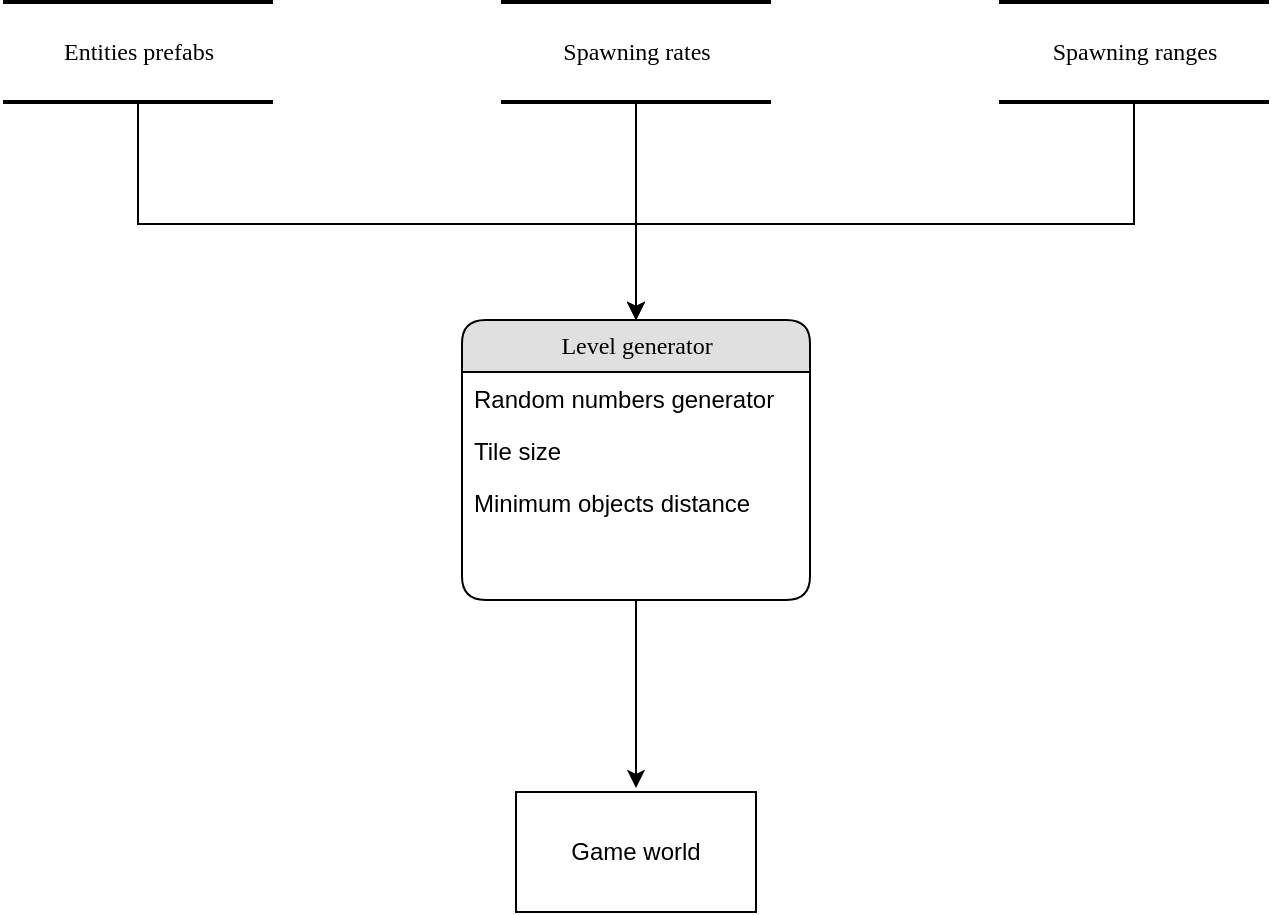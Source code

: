<mxfile version="12.3.2" type="device" pages="1"><diagram name="Page-1" id="b520641d-4fe3-3701-9064-5fc419738815"><mxGraphModel dx="1088" dy="837" grid="0" gridSize="10" guides="1" tooltips="1" connect="1" arrows="1" fold="1" page="1" pageScale="1" pageWidth="1100" pageHeight="850" background="#ffffff" math="0" shadow="0"><root><mxCell id="0"/><mxCell id="1" parent="0"/><mxCell id="srq2mTLetENKB-gCOtmt-9" style="edgeStyle=orthogonalEdgeStyle;rounded=0;orthogonalLoop=1;jettySize=auto;html=1;entryX=0.5;entryY=0.02;entryDx=0;entryDy=0;entryPerimeter=0;" edge="1" parent="1" source="21ea969265ad0168-18"><mxGeometry relative="1" as="geometry"><mxPoint x="510" y="519" as="targetPoint"/></mxGeometry></mxCell><mxCell id="21ea969265ad0168-18" value="Level generator" style="swimlane;html=1;fontStyle=0;childLayout=stackLayout;horizontal=1;startSize=26;fillColor=#e0e0e0;horizontalStack=0;resizeParent=1;resizeLast=0;collapsible=1;marginBottom=0;swimlaneFillColor=#ffffff;align=center;rounded=1;shadow=0;comic=0;labelBackgroundColor=none;strokeWidth=1;fontFamily=Verdana;fontSize=12" parent="1" vertex="1"><mxGeometry x="423" y="285" width="174" height="140" as="geometry"/></mxCell><mxCell id="21ea969265ad0168-19" value="Random numbers generator" style="text;html=1;strokeColor=none;fillColor=none;spacingLeft=4;spacingRight=4;whiteSpace=wrap;overflow=hidden;rotatable=0;points=[[0,0.5],[1,0.5]];portConstraint=eastwest;" parent="21ea969265ad0168-18" vertex="1"><mxGeometry y="26" width="174" height="26" as="geometry"/></mxCell><mxCell id="srq2mTLetENKB-gCOtmt-6" value="Tile size" style="text;html=1;strokeColor=none;fillColor=none;spacingLeft=4;spacingRight=4;whiteSpace=wrap;overflow=hidden;rotatable=0;points=[[0,0.5],[1,0.5]];portConstraint=eastwest;" vertex="1" parent="21ea969265ad0168-18"><mxGeometry y="52" width="174" height="26" as="geometry"/></mxCell><mxCell id="srq2mTLetENKB-gCOtmt-7" value="Minimum objects distance" style="text;html=1;strokeColor=none;fillColor=none;spacingLeft=4;spacingRight=4;whiteSpace=wrap;overflow=hidden;rotatable=0;points=[[0,0.5],[1,0.5]];portConstraint=eastwest;" vertex="1" parent="21ea969265ad0168-18"><mxGeometry y="78" width="174" height="26" as="geometry"/></mxCell><mxCell id="ZvTNVoLfvwz24SURxoeX-6" style="edgeStyle=orthogonalEdgeStyle;rounded=0;orthogonalLoop=1;jettySize=auto;html=1;entryX=0.5;entryY=0;entryDx=0;entryDy=0;" parent="1" source="ZvTNVoLfvwz24SURxoeX-5" target="21ea969265ad0168-18" edge="1"><mxGeometry relative="1" as="geometry"><Array as="points"><mxPoint x="261" y="237"/><mxPoint x="510" y="237"/></Array></mxGeometry></mxCell><mxCell id="ZvTNVoLfvwz24SURxoeX-5" value="Entities prefabs" style="html=1;rounded=0;shadow=0;comic=0;labelBackgroundColor=none;strokeWidth=2;fontFamily=Verdana;fontSize=12;align=center;shape=mxgraph.ios7ui.horLines;" parent="1" vertex="1"><mxGeometry x="193.5" y="126" width="135" height="50" as="geometry"/></mxCell><mxCell id="srq2mTLetENKB-gCOtmt-3" style="edgeStyle=orthogonalEdgeStyle;rounded=0;orthogonalLoop=1;jettySize=auto;html=1;entryX=0.5;entryY=0;entryDx=0;entryDy=0;" edge="1" parent="1" source="srq2mTLetENKB-gCOtmt-1" target="21ea969265ad0168-18"><mxGeometry relative="1" as="geometry"/></mxCell><mxCell id="srq2mTLetENKB-gCOtmt-1" value="Spawning rates" style="html=1;rounded=0;shadow=0;comic=0;labelBackgroundColor=none;strokeWidth=2;fontFamily=Verdana;fontSize=12;align=center;shape=mxgraph.ios7ui.horLines;" vertex="1" parent="1"><mxGeometry x="442.5" y="126" width="135" height="50" as="geometry"/></mxCell><mxCell id="srq2mTLetENKB-gCOtmt-5" style="edgeStyle=orthogonalEdgeStyle;rounded=0;orthogonalLoop=1;jettySize=auto;html=1;entryX=0.5;entryY=0;entryDx=0;entryDy=0;" edge="1" parent="1" source="srq2mTLetENKB-gCOtmt-4" target="21ea969265ad0168-18"><mxGeometry relative="1" as="geometry"><Array as="points"><mxPoint x="759" y="237"/><mxPoint x="510" y="237"/></Array></mxGeometry></mxCell><mxCell id="srq2mTLetENKB-gCOtmt-4" value="Spawning ranges" style="html=1;rounded=0;shadow=0;comic=0;labelBackgroundColor=none;strokeWidth=2;fontFamily=Verdana;fontSize=12;align=center;shape=mxgraph.ios7ui.horLines;" vertex="1" parent="1"><mxGeometry x="691.5" y="126" width="135" height="50" as="geometry"/></mxCell><mxCell id="srq2mTLetENKB-gCOtmt-10" value="Game world" style="rounded=0;whiteSpace=wrap;html=1;" vertex="1" parent="1"><mxGeometry x="450" y="521" width="120" height="60" as="geometry"/></mxCell></root></mxGraphModel></diagram></mxfile>